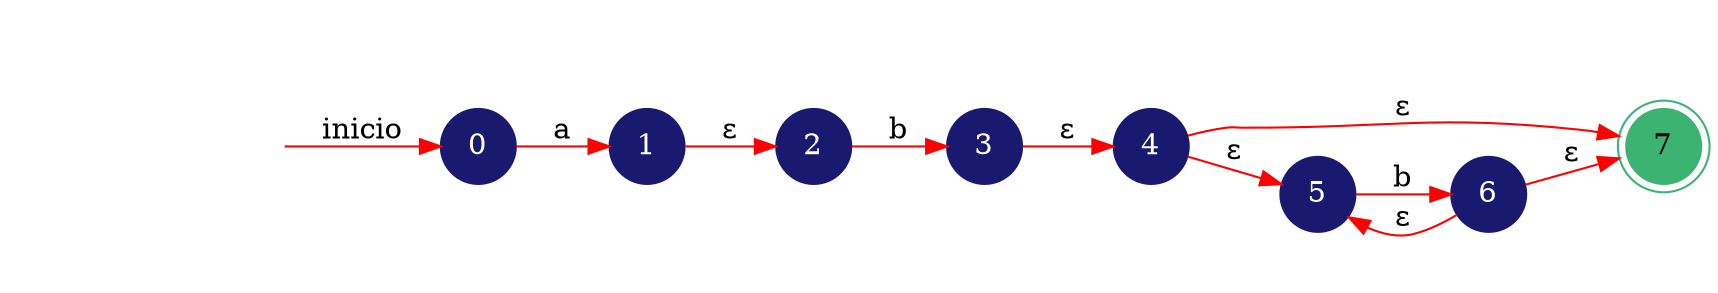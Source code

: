 digraph AUTOMATA{
	rankdir=LR;
	node [shape=doublecircle, style = filled,color = mediumseagreen]; 7;
	node [shape=circle];
	node [color=midnightblue,fontcolor=white];
	edge [color=red];
	secret_node [style=invis];
	secret_node -> 0 [label="inicio"];
	0 -> 1 [label="a"];
	1 -> 2 [label="ε"];
	2 -> 3 [label="b"];
	3 -> 4 [label="ε"];
	4 -> 5 [label="ε"];
	4 -> 7 [label="ε"];
	5 -> 6 [label="b"];
	6 -> 5 [label="ε"];
	6 -> 7 [label="ε"];
}